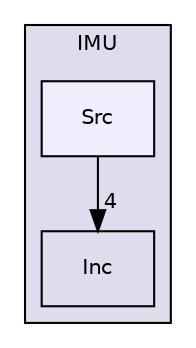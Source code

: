 digraph "/home/krzy5z70f/Documents/Semestr_5/SM_laboratoria/RWACS/STM32_firmware/Components/IMU/Src" {
  compound=true
  node [ fontsize="10", fontname="Helvetica"];
  edge [ labelfontsize="10", labelfontname="Helvetica"];
  subgraph clusterdir_d54c388ff90d5f3eb3f0227007dbc39b {
    graph [ bgcolor="#ddddee", pencolor="black", label="IMU" fontname="Helvetica", fontsize="10", URL="dir_d54c388ff90d5f3eb3f0227007dbc39b.html"]
  dir_6155125b9f860734d5697a00b2b6c98d [shape=box label="Inc" URL="dir_6155125b9f860734d5697a00b2b6c98d.html"];
  dir_1256bee3c259700d00c2514cadec2294 [shape=box, label="Src", style="filled", fillcolor="#eeeeff", pencolor="black", URL="dir_1256bee3c259700d00c2514cadec2294.html"];
  }
  dir_1256bee3c259700d00c2514cadec2294->dir_6155125b9f860734d5697a00b2b6c98d [headlabel="4", labeldistance=1.5 headhref="dir_000013_000012.html"];
}

